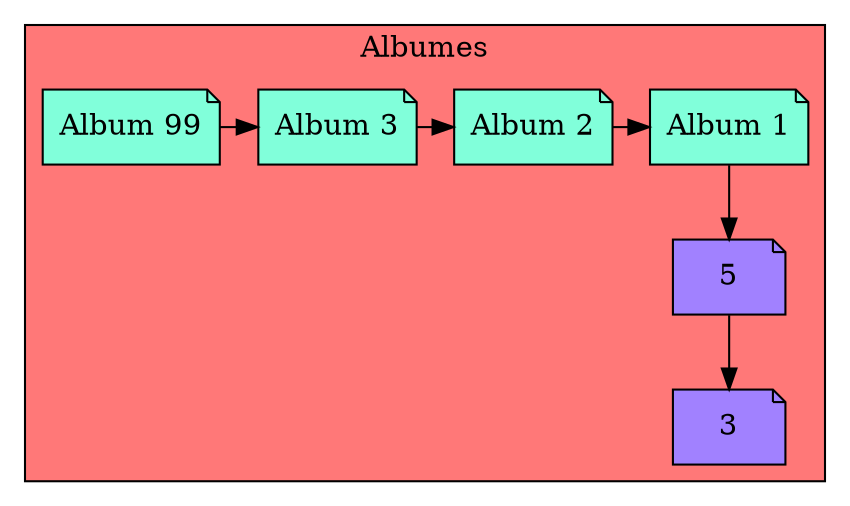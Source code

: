digraph G {
node[shape=note fillcolor="#A181FF" style =filled]
subgraph cluster_p{
    label= " Albumes "
    bgcolor = "#FF7878"
	Nodo1061914314[label="Album 99",fillcolor="#81FFDA" group=0 ]
	Nodo915528536[label="Album 3",fillcolor="#81FFDA" group=1 ]
	Nodo1259832654[label="Album 2",fillcolor="#81FFDA" group=2 ]
	Nodo1538201166[label="Album 1",fillcolor="#81FFDA" group=3 ]
	
Nodo1061914314 -> Nodo915528536
	
Nodo915528536 -> Nodo1259832654
	
Nodo1259832654 -> Nodo1538201166
5[group=3];
5->3
3[group=3];
	
Nodo1538201166->5;
{rank=same;Nodo1061914314;Nodo915528536;Nodo1259832654;Nodo1538201166;}
}}